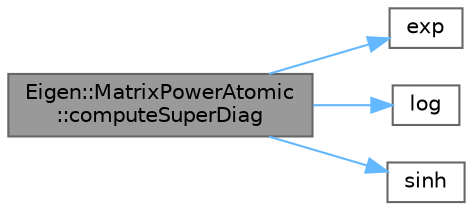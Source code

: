 digraph "Eigen::MatrixPowerAtomic::computeSuperDiag"
{
 // LATEX_PDF_SIZE
  bgcolor="transparent";
  edge [fontname=Helvetica,fontsize=10,labelfontname=Helvetica,labelfontsize=10];
  node [fontname=Helvetica,fontsize=10,shape=box,height=0.2,width=0.4];
  rankdir="LR";
  Node1 [id="Node000001",label="Eigen::MatrixPowerAtomic\l::computeSuperDiag",height=0.2,width=0.4,color="gray40", fillcolor="grey60", style="filled", fontcolor="black",tooltip=" "];
  Node1 -> Node2 [id="edge4_Node000001_Node000002",color="steelblue1",style="solid",tooltip=" "];
  Node2 [id="Node000002",label="exp",height=0.2,width=0.4,color="grey40", fillcolor="white", style="filled",URL="$_array_cwise_unary_ops_8h.html#a2500b5d4f377a445cb98d3f1facfa1cf",tooltip=" "];
  Node1 -> Node3 [id="edge5_Node000001_Node000003",color="steelblue1",style="solid",tooltip=" "];
  Node3 [id="Node000003",label="log",height=0.2,width=0.4,color="grey40", fillcolor="white", style="filled",URL="$_array_cwise_unary_ops_8h.html#a48e72df6412ca98881afcd657352a1d5",tooltip=" "];
  Node1 -> Node4 [id="edge6_Node000001_Node000004",color="steelblue1",style="solid",tooltip=" "];
  Node4 [id="Node000004",label="sinh",height=0.2,width=0.4,color="grey40", fillcolor="white", style="filled",URL="$_array_cwise_unary_ops_8h.html#a2a79b4dc952416cf485d5f84af4c798e",tooltip=" "];
}
